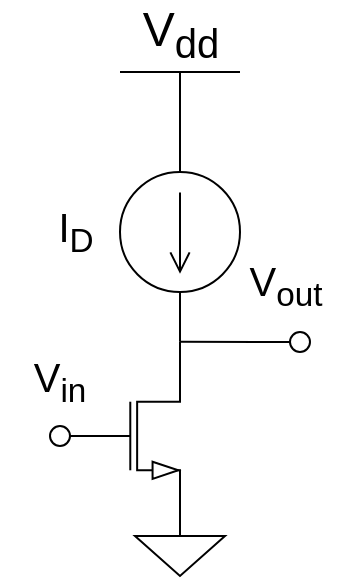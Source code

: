 <mxfile version="24.2.5" type="device">
  <diagram name="第 1 页" id="XHSExBkJUX9wV1IYc-vu">
    <mxGraphModel dx="658" dy="457" grid="1" gridSize="10" guides="1" tooltips="1" connect="1" arrows="1" fold="1" page="1" pageScale="1" pageWidth="827" pageHeight="1169" math="0" shadow="0">
      <root>
        <mxCell id="0" />
        <mxCell id="1" parent="0" />
        <mxCell id="83Xe0QNXiItuGk4_ACq1-1" value="" style="verticalLabelPosition=bottom;shadow=0;dashed=0;align=center;html=1;verticalAlign=top;shape=mxgraph.electrical.transistors.nmos;pointerEvents=1;" vertex="1" parent="1">
          <mxGeometry x="380" y="240" width="60" height="100" as="geometry" />
        </mxCell>
        <mxCell id="83Xe0QNXiItuGk4_ACq1-4" value="" style="verticalLabelPosition=bottom;shadow=0;dashed=0;align=center;html=1;verticalAlign=top;strokeWidth=1;shape=ellipse;" vertex="1" parent="1">
          <mxGeometry x="375" y="285" width="10" height="10" as="geometry" />
        </mxCell>
        <mxCell id="83Xe0QNXiItuGk4_ACq1-5" value="" style="pointerEvents=1;verticalLabelPosition=bottom;shadow=0;dashed=0;align=center;html=1;verticalAlign=top;shape=mxgraph.electrical.signal_sources.signal_ground;" vertex="1" parent="1">
          <mxGeometry x="417.5" y="330" width="45" height="30" as="geometry" />
        </mxCell>
        <mxCell id="83Xe0QNXiItuGk4_ACq1-6" value="V&lt;sub&gt;dd&lt;/sub&gt;" style="verticalLabelPosition=top;verticalAlign=bottom;shape=mxgraph.electrical.signal_sources.vdd;shadow=0;dashed=0;align=center;strokeWidth=1;fontSize=24;html=1;flipV=1;" vertex="1" parent="1">
          <mxGeometry x="410" y="108" width="60" height="50" as="geometry" />
        </mxCell>
        <mxCell id="83Xe0QNXiItuGk4_ACq1-8" value="" style="verticalLabelPosition=bottom;shadow=0;dashed=0;align=center;html=1;verticalAlign=top;strokeWidth=1;shape=ellipse;" vertex="1" parent="1">
          <mxGeometry x="495" y="238" width="10" height="10" as="geometry" />
        </mxCell>
        <mxCell id="83Xe0QNXiItuGk4_ACq1-9" value="&lt;font style=&quot;font-size: 20px;&quot;&gt;V&lt;sub&gt;in&lt;/sub&gt;&lt;/font&gt;" style="text;html=1;align=center;verticalAlign=middle;whiteSpace=wrap;rounded=0;" vertex="1" parent="1">
          <mxGeometry x="350" y="248" width="60" height="30" as="geometry" />
        </mxCell>
        <mxCell id="83Xe0QNXiItuGk4_ACq1-10" value="&lt;font style=&quot;font-size: 20px;&quot;&gt;V&lt;sub&gt;out&lt;/sub&gt;&lt;/font&gt;" style="text;html=1;align=center;verticalAlign=middle;whiteSpace=wrap;rounded=0;" vertex="1" parent="1">
          <mxGeometry x="462.5" y="200" width="60" height="30" as="geometry" />
        </mxCell>
        <mxCell id="83Xe0QNXiItuGk4_ACq1-12" value="" style="pointerEvents=1;verticalLabelPosition=bottom;shadow=0;dashed=0;align=center;html=1;verticalAlign=top;shape=mxgraph.electrical.signal_sources.source;aspect=fixed;points=[[0.5,0,0],[1,0.5,0],[0.5,1,0],[0,0.5,0]];elSignalType=dc1;rotation=90;" vertex="1" parent="1">
          <mxGeometry x="410" y="158" width="60" height="60" as="geometry" />
        </mxCell>
        <mxCell id="83Xe0QNXiItuGk4_ACq1-13" value="" style="endArrow=none;html=1;strokeWidth=1;rounded=0;entryX=1;entryY=0;entryDx=0;entryDy=0;entryPerimeter=0;exitX=1;exitY=0.5;exitDx=0;exitDy=0;exitPerimeter=0;" edge="1" parent="1" source="83Xe0QNXiItuGk4_ACq1-12" target="83Xe0QNXiItuGk4_ACq1-1">
          <mxGeometry width="100" relative="1" as="geometry">
            <mxPoint x="380" y="280" as="sourcePoint" />
            <mxPoint x="480" y="280" as="targetPoint" />
          </mxGeometry>
        </mxCell>
        <mxCell id="83Xe0QNXiItuGk4_ACq1-14" value="" style="endArrow=none;html=1;strokeWidth=1;rounded=0;entryX=0;entryY=0.5;entryDx=0;entryDy=0;exitX=1;exitY=0;exitDx=0;exitDy=0;exitPerimeter=0;" edge="1" parent="1" source="83Xe0QNXiItuGk4_ACq1-1" target="83Xe0QNXiItuGk4_ACq1-8">
          <mxGeometry width="100" relative="1" as="geometry">
            <mxPoint x="380" y="280" as="sourcePoint" />
            <mxPoint x="480" y="280" as="targetPoint" />
          </mxGeometry>
        </mxCell>
        <mxCell id="83Xe0QNXiItuGk4_ACq1-15" value="&lt;span style=&quot;font-size: 20px;&quot;&gt;I&lt;sub&gt;D&lt;/sub&gt;&lt;/span&gt;" style="text;html=1;align=center;verticalAlign=middle;whiteSpace=wrap;rounded=0;" vertex="1" parent="1">
          <mxGeometry x="357.5" y="173" width="60" height="30" as="geometry" />
        </mxCell>
      </root>
    </mxGraphModel>
  </diagram>
</mxfile>

